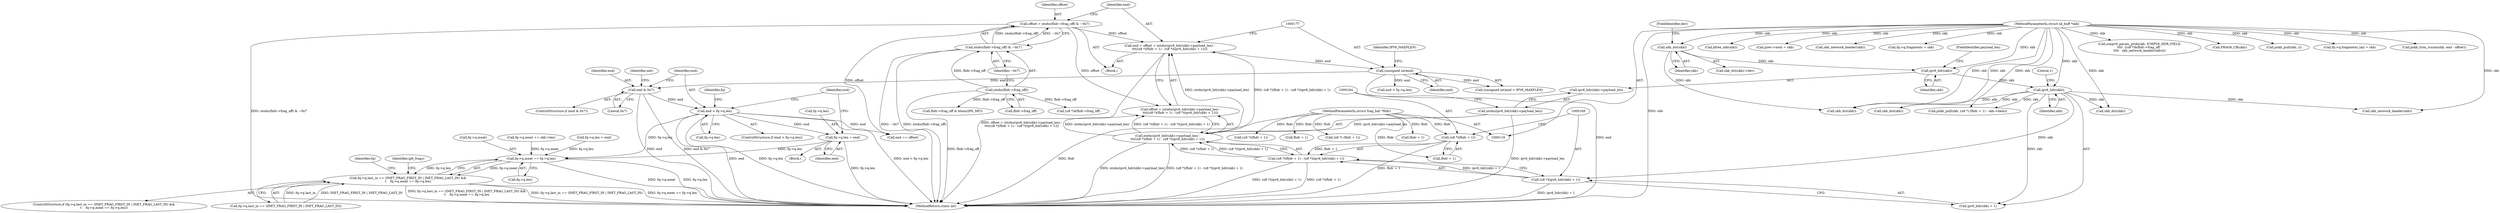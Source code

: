 digraph "0_linux_70789d7052239992824628db8133de08dc78e593_0@pointer" {
"1000314" [label="(Call,fq->q.len = end)"];
"1000297" [label="(Call,end > fq->q.len)"];
"1000283" [label="(Call,end & 0x7)"];
"1000176" [label="(Call,(unsigned int)end)"];
"1000152" [label="(Call,end = offset + (ntohs(ipv6_hdr(skb)->payload_len) -\n\t\t\t((u8 *)(fhdr + 1) - (u8 *)(ipv6_hdr(skb) + 1))))"];
"1000144" [label="(Call,offset = ntohs(fhdr->frag_off) & ~0x7)"];
"1000146" [label="(Call,ntohs(fhdr->frag_off) & ~0x7)"];
"1000147" [label="(Call,ntohs(fhdr->frag_off))"];
"1000156" [label="(Call,ntohs(ipv6_hdr(skb)->payload_len) -\n\t\t\t((u8 *)(fhdr + 1) - (u8 *)(ipv6_hdr(skb) + 1)))"];
"1000157" [label="(Call,ntohs(ipv6_hdr(skb)->payload_len))"];
"1000162" [label="(Call,(u8 *)(fhdr + 1) - (u8 *)(ipv6_hdr(skb) + 1))"];
"1000163" [label="(Call,(u8 *)(fhdr + 1))"];
"1000119" [label="(MethodParameterIn,struct frag_hdr *fhdr)"];
"1000168" [label="(Call,(u8 *)(ipv6_hdr(skb) + 1))"];
"1000171" [label="(Call,ipv6_hdr(skb))"];
"1000159" [label="(Call,ipv6_hdr(skb))"];
"1000132" [label="(Call,skb_dst(skb))"];
"1000118" [label="(MethodParameterIn,struct sk_buff *skb)"];
"1000660" [label="(Call,fq->q.meat == fq->q.len)"];
"1000650" [label="(Call,fq->q.last_in == (INET_FRAG_FIRST_IN | INET_FRAG_LAST_IN) &&\n\t    fq->q.meat == fq->q.len)"];
"1000283" [label="(Call,end & 0x7)"];
"1000227" [label="(Call,fhdr + 1)"];
"1000133" [label="(Identifier,skb)"];
"1000660" [label="(Call,fq->q.meat == fq->q.len)"];
"1000651" [label="(Call,fq->q.last_in == (INET_FRAG_FIRST_IN | INET_FRAG_LAST_IN))"];
"1000134" [label="(FieldIdentifier,dev)"];
"1000118" [label="(MethodParameterIn,struct sk_buff *skb)"];
"1000187" [label="(Call,icmpv6_param_prob(skb, ICMPV6_HDR_FIELD,\n\t\t\t\t  ((u8 *)&fhdr->frag_off -\n\t\t\t\t   skb_network_header(skb))))"];
"1000548" [label="(Call,FRAG6_CB(skb))"];
"1000432" [label="(Call,pskb_pull(skb, i))"];
"1000175" [label="(Call,(unsigned int)end > IPV6_MAXPLEN)"];
"1000298" [label="(Identifier,end)"];
"1000297" [label="(Call,end > fq->q.len)"];
"1000132" [label="(Call,skb_dst(skb))"];
"1000225" [label="(Call,(u8 *)(fhdr + 1))"];
"1000172" [label="(Identifier,skb)"];
"1000179" [label="(Identifier,IPV6_MAXPLEN)"];
"1000322" [label="(Call,end == offset)"];
"1000131" [label="(Call,skb_dst(skb)->dev)"];
"1000165" [label="(Call,fhdr + 1)"];
"1000560" [label="(Call,fq->q.fragments_tail = skb)"];
"1000173" [label="(Literal,1)"];
"1000679" [label="(Identifier,ip6_frags)"];
"1000299" [label="(Call,fq->q.len)"];
"1000649" [label="(ControlStructure,if (fq->q.last_in == (INET_FRAG_FIRST_IN | INET_FRAG_LAST_IN) &&\n\t    fq->q.meat == fq->q.len))"];
"1000168" [label="(Call,(u8 *)(ipv6_hdr(skb) + 1))"];
"1000152" [label="(Call,end = offset + (ntohs(ipv6_hdr(skb)->payload_len) -\n\t\t\t((u8 *)(fhdr + 1) - (u8 *)(ipv6_hdr(skb) + 1))))"];
"1000212" [label="(Call,skb_network_header(skb))"];
"1000333" [label="(Call,fhdr + 1)"];
"1000119" [label="(MethodParameterIn,struct frag_hdr *fhdr)"];
"1000159" [label="(Call,ipv6_hdr(skb))"];
"1000191" [label="(Call,(u8 *)&fhdr->frag_off)"];
"1000162" [label="(Call,(u8 *)(fhdr + 1) - (u8 *)(ipv6_hdr(skb) + 1))"];
"1000157" [label="(Call,ntohs(ipv6_hdr(skb)->payload_len))"];
"1000341" [label="(Call,pskb_trim_rcsum(skb, end - offset))"];
"1000144" [label="(Call,offset = ntohs(fhdr->frag_off) & ~0x7)"];
"1000323" [label="(Identifier,end)"];
"1000284" [label="(Identifier,end)"];
"1000282" [label="(ControlStructure,if (end & 0x7))"];
"1000148" [label="(Call,fhdr->frag_off)"];
"1000153" [label="(Identifier,end)"];
"1000154" [label="(Call,offset + (ntohs(ipv6_hdr(skb)->payload_len) -\n\t\t\t((u8 *)(fhdr + 1) - (u8 *)(ipv6_hdr(skb) + 1))))"];
"1000151" [label="(Identifier,~0x7)"];
"1000161" [label="(FieldIdentifier,payload_len)"];
"1000285" [label="(Literal,0x7)"];
"1000184" [label="(Call,skb_dst(skb))"];
"1000309" [label="(Identifier,fq)"];
"1000711" [label="(Call,kfree_skb(skb))"];
"1000314" [label="(Call,fq->q.len = end)"];
"1000569" [label="(Call,prev->next = skb)"];
"1000315" [label="(Call,fq->q.len)"];
"1000234" [label="(Call,fhdr->frag_off & htons(IP6_MF))"];
"1000197" [label="(Call,skb_network_header(skb))"];
"1000666" [label="(Call,fq->q.len)"];
"1000176" [label="(Call,(unsigned int)end)"];
"1000170" [label="(Call,ipv6_hdr(skb) + 1)"];
"1000146" [label="(Call,ntohs(fhdr->frag_off) & ~0x7)"];
"1000121" [label="(Block,)"];
"1000290" [label="(Call,skb_dst(skb))"];
"1000650" [label="(Call,fq->q.last_in == (INET_FRAG_FIRST_IN | INET_FRAG_LAST_IN) &&\n\t    fq->q.meat == fq->q.len)"];
"1000158" [label="(Call,ipv6_hdr(skb)->payload_len)"];
"1000163" [label="(Call,(u8 *)(fhdr + 1))"];
"1000661" [label="(Call,fq->q.meat)"];
"1000304" [label="(Block,)"];
"1000147" [label="(Call,ntohs(fhdr->frag_off))"];
"1000320" [label="(Identifier,end)"];
"1000288" [label="(Identifier,net)"];
"1000156" [label="(Call,ntohs(ipv6_hdr(skb)->payload_len) -\n\t\t\t((u8 *)(fhdr + 1) - (u8 *)(ipv6_hdr(skb) + 1)))"];
"1000575" [label="(Call,fq->q.fragments = skb)"];
"1000296" [label="(ControlStructure,if (end > fq->q.len))"];
"1000708" [label="(Call,skb_dst(skb))"];
"1000145" [label="(Identifier,offset)"];
"1000171" [label="(Call,ipv6_hdr(skb))"];
"1000178" [label="(Identifier,end)"];
"1000328" [label="(Call,pskb_pull(skb, (u8 *) (fhdr + 1) - skb->data))"];
"1000611" [label="(Call,fq->q.meat += skb->len)"];
"1000716" [label="(MethodReturn,static int)"];
"1000273" [label="(Call,fq->q.len = end)"];
"1000331" [label="(Call,(u8 *) (fhdr + 1))"];
"1000243" [label="(Call,end < fq->q.len)"];
"1000673" [label="(Identifier,fq)"];
"1000160" [label="(Identifier,skb)"];
"1000314" -> "1000304"  [label="AST: "];
"1000314" -> "1000320"  [label="CFG: "];
"1000315" -> "1000314"  [label="AST: "];
"1000320" -> "1000314"  [label="AST: "];
"1000323" -> "1000314"  [label="CFG: "];
"1000314" -> "1000716"  [label="DDG: fq->q.len"];
"1000297" -> "1000314"  [label="DDG: end"];
"1000314" -> "1000660"  [label="DDG: fq->q.len"];
"1000297" -> "1000296"  [label="AST: "];
"1000297" -> "1000299"  [label="CFG: "];
"1000298" -> "1000297"  [label="AST: "];
"1000299" -> "1000297"  [label="AST: "];
"1000309" -> "1000297"  [label="CFG: "];
"1000323" -> "1000297"  [label="CFG: "];
"1000297" -> "1000716"  [label="DDG: end"];
"1000297" -> "1000716"  [label="DDG: fq->q.len"];
"1000297" -> "1000716"  [label="DDG: end > fq->q.len"];
"1000283" -> "1000297"  [label="DDG: end"];
"1000297" -> "1000322"  [label="DDG: end"];
"1000297" -> "1000660"  [label="DDG: fq->q.len"];
"1000283" -> "1000282"  [label="AST: "];
"1000283" -> "1000285"  [label="CFG: "];
"1000284" -> "1000283"  [label="AST: "];
"1000285" -> "1000283"  [label="AST: "];
"1000288" -> "1000283"  [label="CFG: "];
"1000298" -> "1000283"  [label="CFG: "];
"1000283" -> "1000716"  [label="DDG: end"];
"1000283" -> "1000716"  [label="DDG: end & 0x7"];
"1000176" -> "1000283"  [label="DDG: end"];
"1000176" -> "1000175"  [label="AST: "];
"1000176" -> "1000178"  [label="CFG: "];
"1000177" -> "1000176"  [label="AST: "];
"1000178" -> "1000176"  [label="AST: "];
"1000179" -> "1000176"  [label="CFG: "];
"1000176" -> "1000716"  [label="DDG: end"];
"1000176" -> "1000175"  [label="DDG: end"];
"1000152" -> "1000176"  [label="DDG: end"];
"1000176" -> "1000243"  [label="DDG: end"];
"1000152" -> "1000121"  [label="AST: "];
"1000152" -> "1000154"  [label="CFG: "];
"1000153" -> "1000152"  [label="AST: "];
"1000154" -> "1000152"  [label="AST: "];
"1000177" -> "1000152"  [label="CFG: "];
"1000152" -> "1000716"  [label="DDG: offset + (ntohs(ipv6_hdr(skb)->payload_len) -\n\t\t\t((u8 *)(fhdr + 1) - (u8 *)(ipv6_hdr(skb) + 1)))"];
"1000144" -> "1000152"  [label="DDG: offset"];
"1000156" -> "1000152"  [label="DDG: ntohs(ipv6_hdr(skb)->payload_len)"];
"1000156" -> "1000152"  [label="DDG: (u8 *)(fhdr + 1) - (u8 *)(ipv6_hdr(skb) + 1)"];
"1000144" -> "1000121"  [label="AST: "];
"1000144" -> "1000146"  [label="CFG: "];
"1000145" -> "1000144"  [label="AST: "];
"1000146" -> "1000144"  [label="AST: "];
"1000153" -> "1000144"  [label="CFG: "];
"1000144" -> "1000716"  [label="DDG: ntohs(fhdr->frag_off) & ~0x7"];
"1000146" -> "1000144"  [label="DDG: ntohs(fhdr->frag_off)"];
"1000146" -> "1000144"  [label="DDG: ~0x7"];
"1000144" -> "1000154"  [label="DDG: offset"];
"1000144" -> "1000322"  [label="DDG: offset"];
"1000146" -> "1000151"  [label="CFG: "];
"1000147" -> "1000146"  [label="AST: "];
"1000151" -> "1000146"  [label="AST: "];
"1000146" -> "1000716"  [label="DDG: ~0x7"];
"1000146" -> "1000716"  [label="DDG: ntohs(fhdr->frag_off)"];
"1000147" -> "1000146"  [label="DDG: fhdr->frag_off"];
"1000147" -> "1000148"  [label="CFG: "];
"1000148" -> "1000147"  [label="AST: "];
"1000151" -> "1000147"  [label="CFG: "];
"1000147" -> "1000716"  [label="DDG: fhdr->frag_off"];
"1000147" -> "1000191"  [label="DDG: fhdr->frag_off"];
"1000147" -> "1000234"  [label="DDG: fhdr->frag_off"];
"1000156" -> "1000154"  [label="AST: "];
"1000156" -> "1000162"  [label="CFG: "];
"1000157" -> "1000156"  [label="AST: "];
"1000162" -> "1000156"  [label="AST: "];
"1000154" -> "1000156"  [label="CFG: "];
"1000156" -> "1000716"  [label="DDG: ntohs(ipv6_hdr(skb)->payload_len)"];
"1000156" -> "1000716"  [label="DDG: (u8 *)(fhdr + 1) - (u8 *)(ipv6_hdr(skb) + 1)"];
"1000156" -> "1000154"  [label="DDG: ntohs(ipv6_hdr(skb)->payload_len)"];
"1000156" -> "1000154"  [label="DDG: (u8 *)(fhdr + 1) - (u8 *)(ipv6_hdr(skb) + 1)"];
"1000157" -> "1000156"  [label="DDG: ipv6_hdr(skb)->payload_len"];
"1000162" -> "1000156"  [label="DDG: (u8 *)(fhdr + 1)"];
"1000162" -> "1000156"  [label="DDG: (u8 *)(ipv6_hdr(skb) + 1)"];
"1000157" -> "1000158"  [label="CFG: "];
"1000158" -> "1000157"  [label="AST: "];
"1000164" -> "1000157"  [label="CFG: "];
"1000157" -> "1000716"  [label="DDG: ipv6_hdr(skb)->payload_len"];
"1000162" -> "1000168"  [label="CFG: "];
"1000163" -> "1000162"  [label="AST: "];
"1000168" -> "1000162"  [label="AST: "];
"1000162" -> "1000716"  [label="DDG: (u8 *)(ipv6_hdr(skb) + 1)"];
"1000162" -> "1000716"  [label="DDG: (u8 *)(fhdr + 1)"];
"1000163" -> "1000162"  [label="DDG: fhdr + 1"];
"1000168" -> "1000162"  [label="DDG: ipv6_hdr(skb) + 1"];
"1000163" -> "1000165"  [label="CFG: "];
"1000164" -> "1000163"  [label="AST: "];
"1000165" -> "1000163"  [label="AST: "];
"1000169" -> "1000163"  [label="CFG: "];
"1000163" -> "1000716"  [label="DDG: fhdr + 1"];
"1000119" -> "1000163"  [label="DDG: fhdr"];
"1000119" -> "1000116"  [label="AST: "];
"1000119" -> "1000716"  [label="DDG: fhdr"];
"1000119" -> "1000165"  [label="DDG: fhdr"];
"1000119" -> "1000225"  [label="DDG: fhdr"];
"1000119" -> "1000227"  [label="DDG: fhdr"];
"1000119" -> "1000331"  [label="DDG: fhdr"];
"1000119" -> "1000333"  [label="DDG: fhdr"];
"1000168" -> "1000170"  [label="CFG: "];
"1000169" -> "1000168"  [label="AST: "];
"1000170" -> "1000168"  [label="AST: "];
"1000168" -> "1000716"  [label="DDG: ipv6_hdr(skb) + 1"];
"1000171" -> "1000168"  [label="DDG: skb"];
"1000171" -> "1000170"  [label="AST: "];
"1000171" -> "1000172"  [label="CFG: "];
"1000172" -> "1000171"  [label="AST: "];
"1000173" -> "1000171"  [label="CFG: "];
"1000171" -> "1000170"  [label="DDG: skb"];
"1000159" -> "1000171"  [label="DDG: skb"];
"1000118" -> "1000171"  [label="DDG: skb"];
"1000171" -> "1000184"  [label="DDG: skb"];
"1000171" -> "1000212"  [label="DDG: skb"];
"1000171" -> "1000290"  [label="DDG: skb"];
"1000171" -> "1000328"  [label="DDG: skb"];
"1000171" -> "1000708"  [label="DDG: skb"];
"1000159" -> "1000158"  [label="AST: "];
"1000159" -> "1000160"  [label="CFG: "];
"1000160" -> "1000159"  [label="AST: "];
"1000161" -> "1000159"  [label="CFG: "];
"1000132" -> "1000159"  [label="DDG: skb"];
"1000118" -> "1000159"  [label="DDG: skb"];
"1000132" -> "1000131"  [label="AST: "];
"1000132" -> "1000133"  [label="CFG: "];
"1000133" -> "1000132"  [label="AST: "];
"1000134" -> "1000132"  [label="CFG: "];
"1000118" -> "1000132"  [label="DDG: skb"];
"1000132" -> "1000708"  [label="DDG: skb"];
"1000118" -> "1000116"  [label="AST: "];
"1000118" -> "1000716"  [label="DDG: skb"];
"1000118" -> "1000184"  [label="DDG: skb"];
"1000118" -> "1000187"  [label="DDG: skb"];
"1000118" -> "1000197"  [label="DDG: skb"];
"1000118" -> "1000212"  [label="DDG: skb"];
"1000118" -> "1000290"  [label="DDG: skb"];
"1000118" -> "1000328"  [label="DDG: skb"];
"1000118" -> "1000341"  [label="DDG: skb"];
"1000118" -> "1000432"  [label="DDG: skb"];
"1000118" -> "1000548"  [label="DDG: skb"];
"1000118" -> "1000560"  [label="DDG: skb"];
"1000118" -> "1000569"  [label="DDG: skb"];
"1000118" -> "1000575"  [label="DDG: skb"];
"1000118" -> "1000708"  [label="DDG: skb"];
"1000118" -> "1000711"  [label="DDG: skb"];
"1000660" -> "1000650"  [label="AST: "];
"1000660" -> "1000666"  [label="CFG: "];
"1000661" -> "1000660"  [label="AST: "];
"1000666" -> "1000660"  [label="AST: "];
"1000650" -> "1000660"  [label="CFG: "];
"1000660" -> "1000716"  [label="DDG: fq->q.meat"];
"1000660" -> "1000716"  [label="DDG: fq->q.len"];
"1000660" -> "1000650"  [label="DDG: fq->q.meat"];
"1000660" -> "1000650"  [label="DDG: fq->q.len"];
"1000611" -> "1000660"  [label="DDG: fq->q.meat"];
"1000273" -> "1000660"  [label="DDG: fq->q.len"];
"1000650" -> "1000649"  [label="AST: "];
"1000650" -> "1000651"  [label="CFG: "];
"1000651" -> "1000650"  [label="AST: "];
"1000673" -> "1000650"  [label="CFG: "];
"1000679" -> "1000650"  [label="CFG: "];
"1000650" -> "1000716"  [label="DDG: fq->q.last_in == (INET_FRAG_FIRST_IN | INET_FRAG_LAST_IN) &&\n\t    fq->q.meat == fq->q.len"];
"1000650" -> "1000716"  [label="DDG: fq->q.last_in == (INET_FRAG_FIRST_IN | INET_FRAG_LAST_IN)"];
"1000650" -> "1000716"  [label="DDG: fq->q.meat == fq->q.len"];
"1000651" -> "1000650"  [label="DDG: fq->q.last_in"];
"1000651" -> "1000650"  [label="DDG: INET_FRAG_FIRST_IN | INET_FRAG_LAST_IN"];
}
